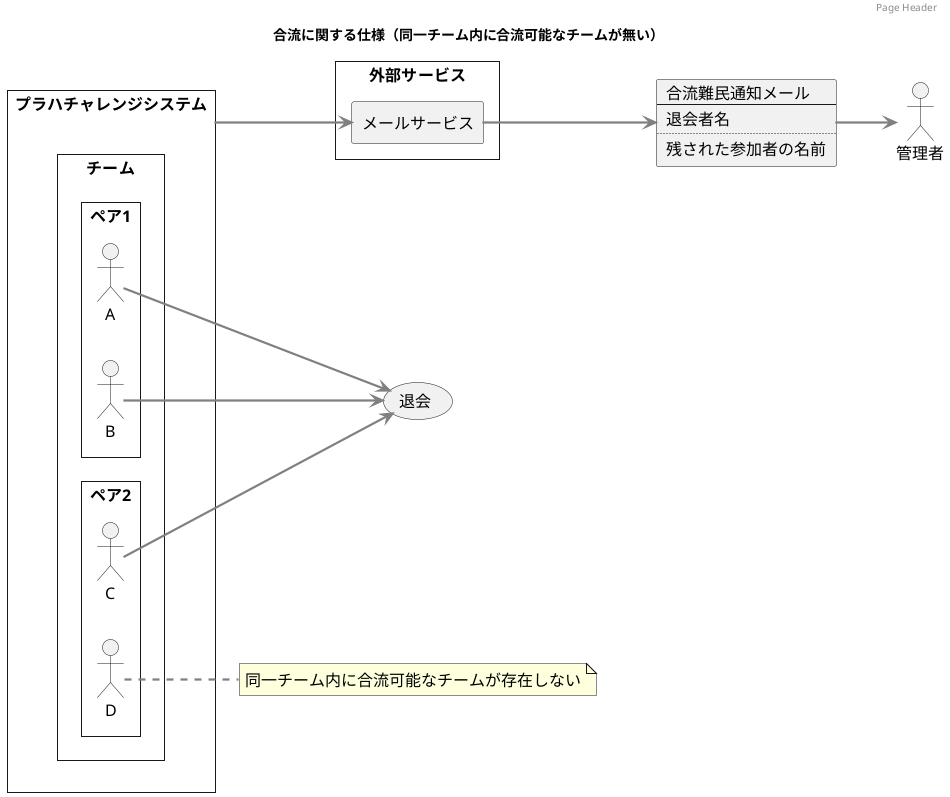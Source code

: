 @startuml Domain Model
skinparam style strictuml
skinparam DefaultFontName Arial
skinparam DefaultFontSize 16
skinparam DefaultFontStyle bold
skinparam ArrowThickness 2.2
skinparam ArrowColor #gray
hide empty members

header Page Header

title 合流に関する仕様（同一チーム内に合流可能なチームが無い）


left to right direction
  usecase "退会" as Withdrawal

  actor "管理者" as admin


rectangle プラハチャレンジシステム as PCS {
    rectangle チーム as team {
      rectangle ペア1 as pair1 {
        :A: as A
        :B: as B
      }
      rectangle ペア2 as pair2 {
        :C: as C
        :D: as D
      }
    }
}

rectangle 外部サービス  {
    rectangle メールサービス as mailService {
    }
}

card mail [
  合流難民通知メール
  ----
  退会者名
  ....
  残された参加者の名前
]

Note right of D
  同一チーム内に合流可能なチームが存在しない
end note

A --> Withdrawal
B --> Withdrawal
C --> Withdrawal

PCS --> mailService
mailService --> mail
mail --> admin



@enduml